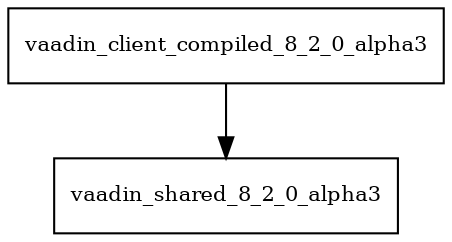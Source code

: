 digraph vaadin_client_compiled_8_2_0_alpha3_dependencies {
  node [shape = box, fontsize=10.0];
  vaadin_client_compiled_8_2_0_alpha3 -> vaadin_shared_8_2_0_alpha3;
}
